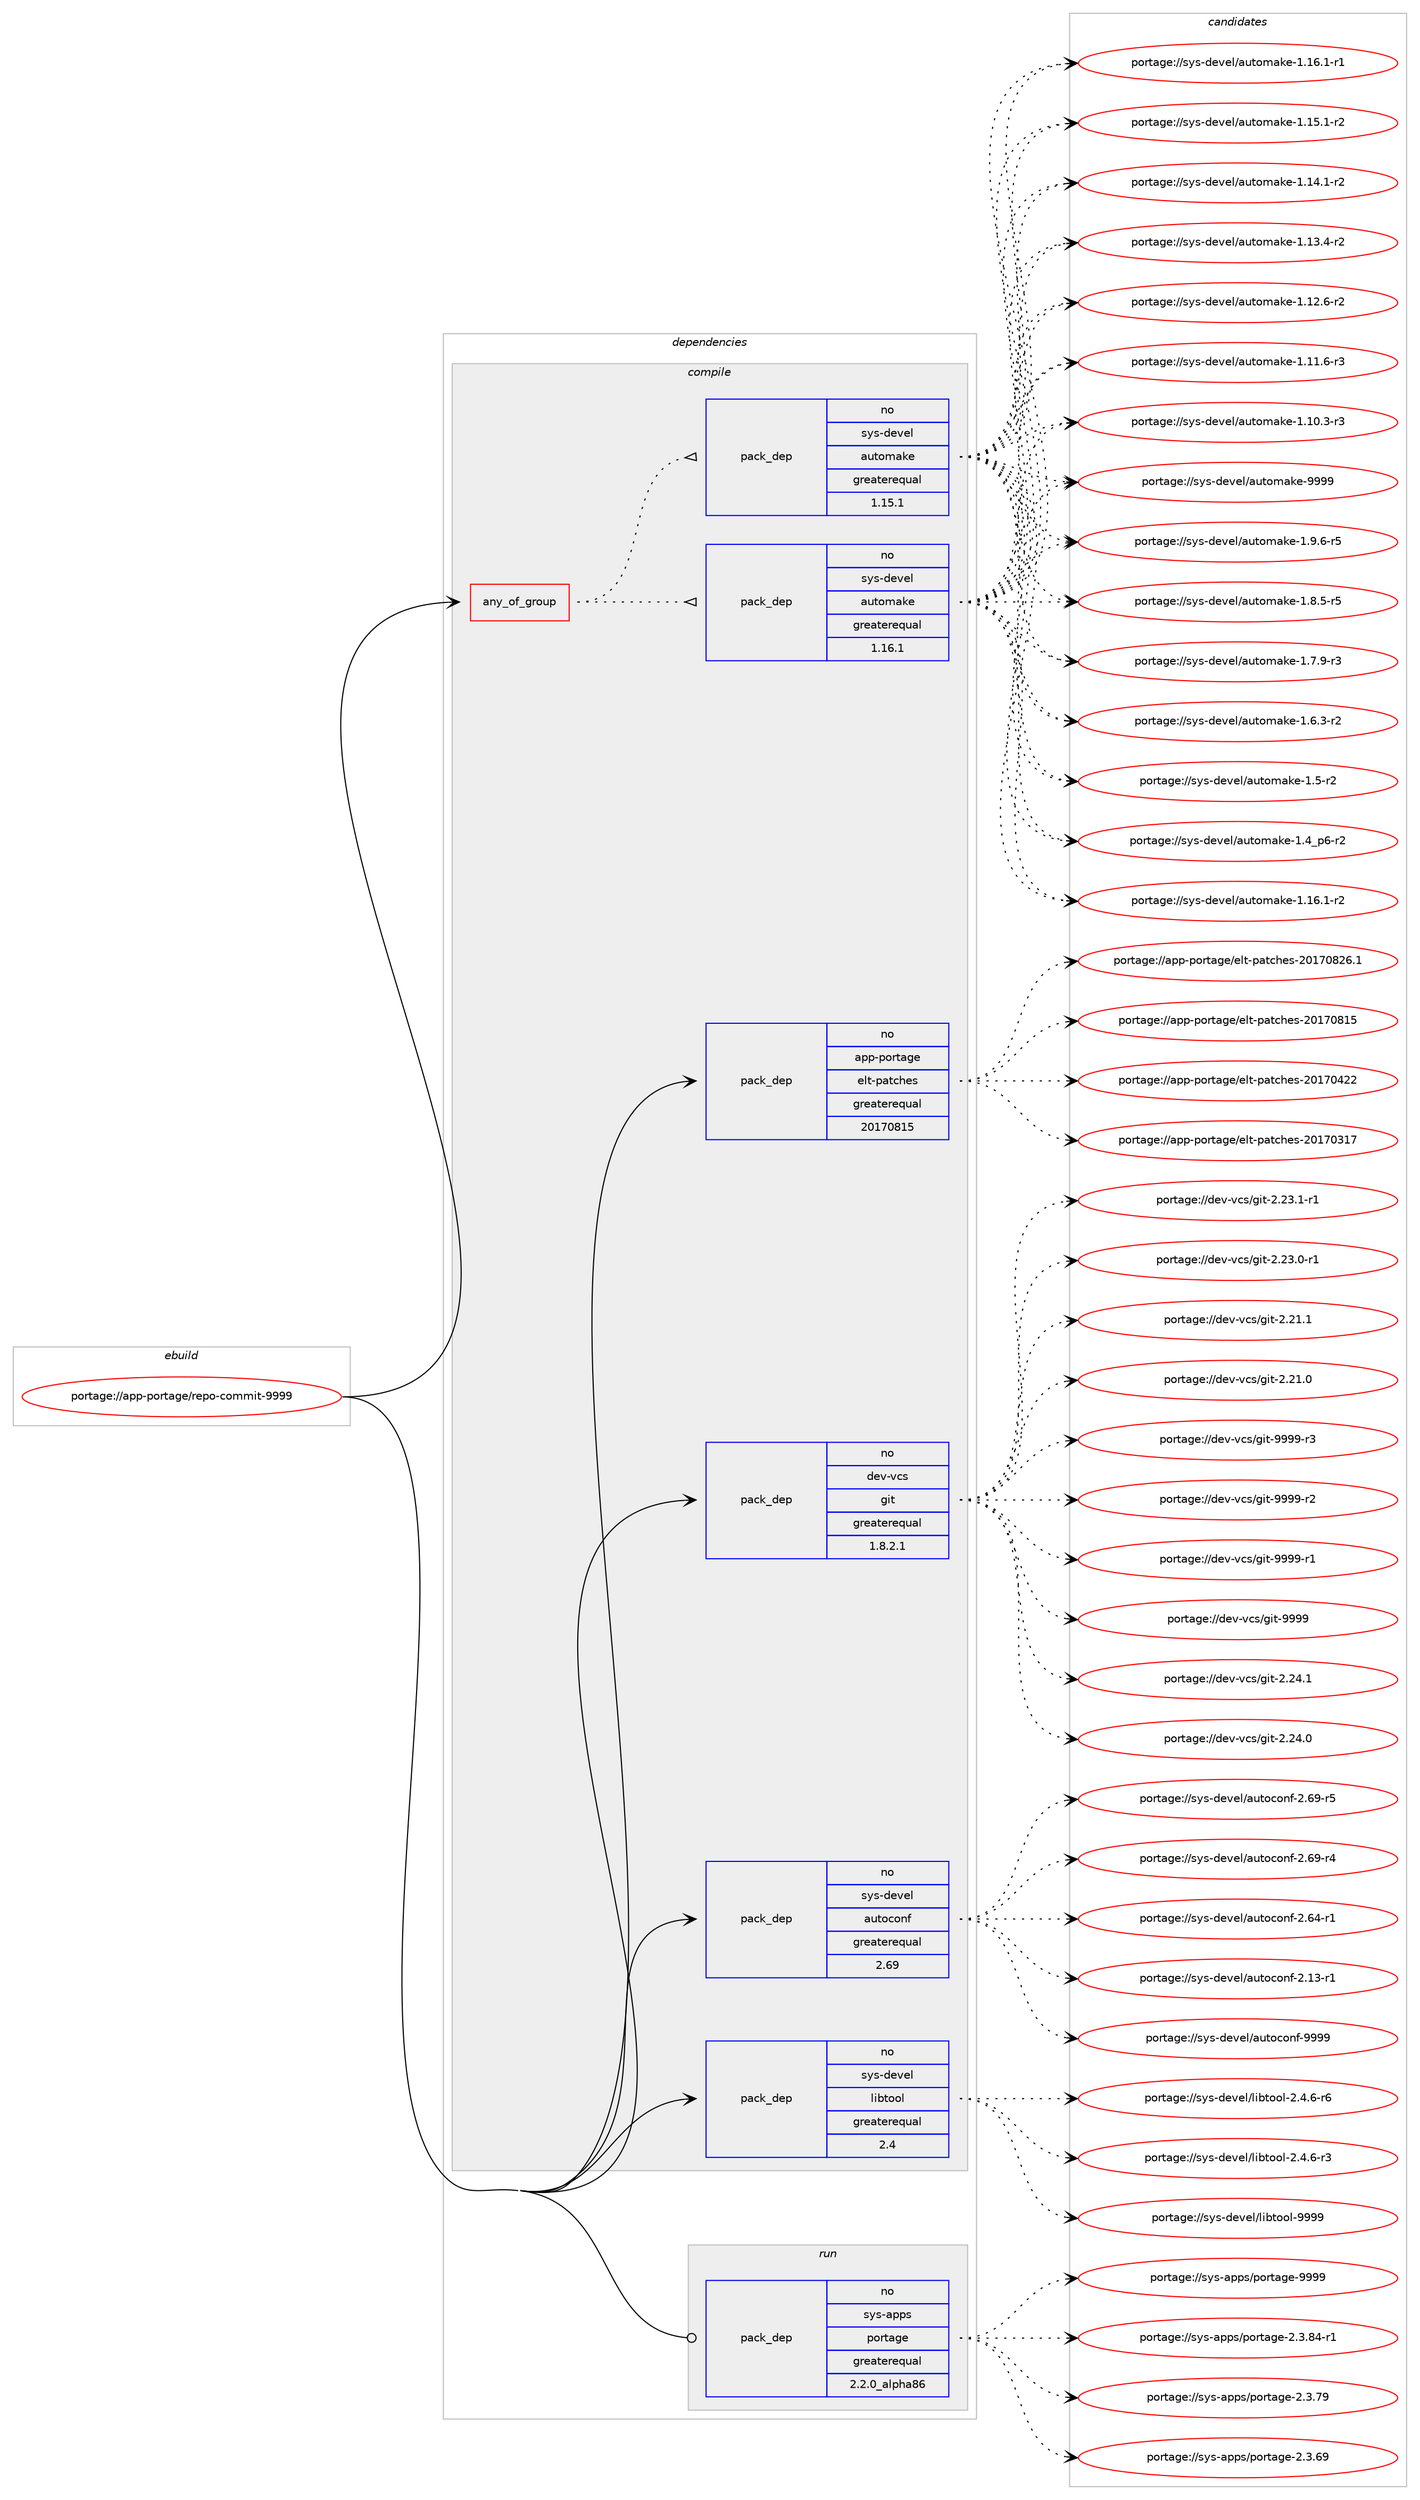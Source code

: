 digraph prolog {

# *************
# Graph options
# *************

newrank=true;
concentrate=true;
compound=true;
graph [rankdir=LR,fontname=Helvetica,fontsize=10,ranksep=1.5];#, ranksep=2.5, nodesep=0.2];
edge  [arrowhead=vee];
node  [fontname=Helvetica,fontsize=10];

# **********
# The ebuild
# **********

subgraph cluster_leftcol {
color=gray;
rank=same;
label=<<i>ebuild</i>>;
id [label="portage://app-portage/repo-commit-9999", color=red, width=4, href="../app-portage/repo-commit-9999.svg"];
}

# ****************
# The dependencies
# ****************

subgraph cluster_midcol {
color=gray;
label=<<i>dependencies</i>>;
subgraph cluster_compile {
fillcolor="#eeeeee";
style=filled;
label=<<i>compile</i>>;
subgraph any7746 {
dependency600932 [label=<<TABLE BORDER="0" CELLBORDER="1" CELLSPACING="0" CELLPADDING="4"><TR><TD CELLPADDING="10">any_of_group</TD></TR></TABLE>>, shape=none, color=red];subgraph pack451940 {
dependency600933 [label=<<TABLE BORDER="0" CELLBORDER="1" CELLSPACING="0" CELLPADDING="4" WIDTH="220"><TR><TD ROWSPAN="6" CELLPADDING="30">pack_dep</TD></TR><TR><TD WIDTH="110">no</TD></TR><TR><TD>sys-devel</TD></TR><TR><TD>automake</TD></TR><TR><TD>greaterequal</TD></TR><TR><TD>1.16.1</TD></TR></TABLE>>, shape=none, color=blue];
}
dependency600932:e -> dependency600933:w [weight=20,style="dotted",arrowhead="oinv"];
subgraph pack451941 {
dependency600934 [label=<<TABLE BORDER="0" CELLBORDER="1" CELLSPACING="0" CELLPADDING="4" WIDTH="220"><TR><TD ROWSPAN="6" CELLPADDING="30">pack_dep</TD></TR><TR><TD WIDTH="110">no</TD></TR><TR><TD>sys-devel</TD></TR><TR><TD>automake</TD></TR><TR><TD>greaterequal</TD></TR><TR><TD>1.15.1</TD></TR></TABLE>>, shape=none, color=blue];
}
dependency600932:e -> dependency600934:w [weight=20,style="dotted",arrowhead="oinv"];
}
id:e -> dependency600932:w [weight=20,style="solid",arrowhead="vee"];
subgraph pack451942 {
dependency600935 [label=<<TABLE BORDER="0" CELLBORDER="1" CELLSPACING="0" CELLPADDING="4" WIDTH="220"><TR><TD ROWSPAN="6" CELLPADDING="30">pack_dep</TD></TR><TR><TD WIDTH="110">no</TD></TR><TR><TD>app-portage</TD></TR><TR><TD>elt-patches</TD></TR><TR><TD>greaterequal</TD></TR><TR><TD>20170815</TD></TR></TABLE>>, shape=none, color=blue];
}
id:e -> dependency600935:w [weight=20,style="solid",arrowhead="vee"];
subgraph pack451943 {
dependency600936 [label=<<TABLE BORDER="0" CELLBORDER="1" CELLSPACING="0" CELLPADDING="4" WIDTH="220"><TR><TD ROWSPAN="6" CELLPADDING="30">pack_dep</TD></TR><TR><TD WIDTH="110">no</TD></TR><TR><TD>dev-vcs</TD></TR><TR><TD>git</TD></TR><TR><TD>greaterequal</TD></TR><TR><TD>1.8.2.1</TD></TR></TABLE>>, shape=none, color=blue];
}
id:e -> dependency600936:w [weight=20,style="solid",arrowhead="vee"];
subgraph pack451944 {
dependency600937 [label=<<TABLE BORDER="0" CELLBORDER="1" CELLSPACING="0" CELLPADDING="4" WIDTH="220"><TR><TD ROWSPAN="6" CELLPADDING="30">pack_dep</TD></TR><TR><TD WIDTH="110">no</TD></TR><TR><TD>sys-devel</TD></TR><TR><TD>autoconf</TD></TR><TR><TD>greaterequal</TD></TR><TR><TD>2.69</TD></TR></TABLE>>, shape=none, color=blue];
}
id:e -> dependency600937:w [weight=20,style="solid",arrowhead="vee"];
subgraph pack451945 {
dependency600938 [label=<<TABLE BORDER="0" CELLBORDER="1" CELLSPACING="0" CELLPADDING="4" WIDTH="220"><TR><TD ROWSPAN="6" CELLPADDING="30">pack_dep</TD></TR><TR><TD WIDTH="110">no</TD></TR><TR><TD>sys-devel</TD></TR><TR><TD>libtool</TD></TR><TR><TD>greaterequal</TD></TR><TR><TD>2.4</TD></TR></TABLE>>, shape=none, color=blue];
}
id:e -> dependency600938:w [weight=20,style="solid",arrowhead="vee"];
}
subgraph cluster_compileandrun {
fillcolor="#eeeeee";
style=filled;
label=<<i>compile and run</i>>;
}
subgraph cluster_run {
fillcolor="#eeeeee";
style=filled;
label=<<i>run</i>>;
subgraph pack451946 {
dependency600939 [label=<<TABLE BORDER="0" CELLBORDER="1" CELLSPACING="0" CELLPADDING="4" WIDTH="220"><TR><TD ROWSPAN="6" CELLPADDING="30">pack_dep</TD></TR><TR><TD WIDTH="110">no</TD></TR><TR><TD>sys-apps</TD></TR><TR><TD>portage</TD></TR><TR><TD>greaterequal</TD></TR><TR><TD>2.2.0_alpha86</TD></TR></TABLE>>, shape=none, color=blue];
}
id:e -> dependency600939:w [weight=20,style="solid",arrowhead="odot"];
}
}

# **************
# The candidates
# **************

subgraph cluster_choices {
rank=same;
color=gray;
label=<<i>candidates</i>>;

subgraph choice451940 {
color=black;
nodesep=1;
choice115121115451001011181011084797117116111109971071014557575757 [label="portage://sys-devel/automake-9999", color=red, width=4,href="../sys-devel/automake-9999.svg"];
choice115121115451001011181011084797117116111109971071014549465746544511453 [label="portage://sys-devel/automake-1.9.6-r5", color=red, width=4,href="../sys-devel/automake-1.9.6-r5.svg"];
choice115121115451001011181011084797117116111109971071014549465646534511453 [label="portage://sys-devel/automake-1.8.5-r5", color=red, width=4,href="../sys-devel/automake-1.8.5-r5.svg"];
choice115121115451001011181011084797117116111109971071014549465546574511451 [label="portage://sys-devel/automake-1.7.9-r3", color=red, width=4,href="../sys-devel/automake-1.7.9-r3.svg"];
choice115121115451001011181011084797117116111109971071014549465446514511450 [label="portage://sys-devel/automake-1.6.3-r2", color=red, width=4,href="../sys-devel/automake-1.6.3-r2.svg"];
choice11512111545100101118101108479711711611110997107101454946534511450 [label="portage://sys-devel/automake-1.5-r2", color=red, width=4,href="../sys-devel/automake-1.5-r2.svg"];
choice115121115451001011181011084797117116111109971071014549465295112544511450 [label="portage://sys-devel/automake-1.4_p6-r2", color=red, width=4,href="../sys-devel/automake-1.4_p6-r2.svg"];
choice11512111545100101118101108479711711611110997107101454946495446494511450 [label="portage://sys-devel/automake-1.16.1-r2", color=red, width=4,href="../sys-devel/automake-1.16.1-r2.svg"];
choice11512111545100101118101108479711711611110997107101454946495446494511449 [label="portage://sys-devel/automake-1.16.1-r1", color=red, width=4,href="../sys-devel/automake-1.16.1-r1.svg"];
choice11512111545100101118101108479711711611110997107101454946495346494511450 [label="portage://sys-devel/automake-1.15.1-r2", color=red, width=4,href="../sys-devel/automake-1.15.1-r2.svg"];
choice11512111545100101118101108479711711611110997107101454946495246494511450 [label="portage://sys-devel/automake-1.14.1-r2", color=red, width=4,href="../sys-devel/automake-1.14.1-r2.svg"];
choice11512111545100101118101108479711711611110997107101454946495146524511450 [label="portage://sys-devel/automake-1.13.4-r2", color=red, width=4,href="../sys-devel/automake-1.13.4-r2.svg"];
choice11512111545100101118101108479711711611110997107101454946495046544511450 [label="portage://sys-devel/automake-1.12.6-r2", color=red, width=4,href="../sys-devel/automake-1.12.6-r2.svg"];
choice11512111545100101118101108479711711611110997107101454946494946544511451 [label="portage://sys-devel/automake-1.11.6-r3", color=red, width=4,href="../sys-devel/automake-1.11.6-r3.svg"];
choice11512111545100101118101108479711711611110997107101454946494846514511451 [label="portage://sys-devel/automake-1.10.3-r3", color=red, width=4,href="../sys-devel/automake-1.10.3-r3.svg"];
dependency600933:e -> choice115121115451001011181011084797117116111109971071014557575757:w [style=dotted,weight="100"];
dependency600933:e -> choice115121115451001011181011084797117116111109971071014549465746544511453:w [style=dotted,weight="100"];
dependency600933:e -> choice115121115451001011181011084797117116111109971071014549465646534511453:w [style=dotted,weight="100"];
dependency600933:e -> choice115121115451001011181011084797117116111109971071014549465546574511451:w [style=dotted,weight="100"];
dependency600933:e -> choice115121115451001011181011084797117116111109971071014549465446514511450:w [style=dotted,weight="100"];
dependency600933:e -> choice11512111545100101118101108479711711611110997107101454946534511450:w [style=dotted,weight="100"];
dependency600933:e -> choice115121115451001011181011084797117116111109971071014549465295112544511450:w [style=dotted,weight="100"];
dependency600933:e -> choice11512111545100101118101108479711711611110997107101454946495446494511450:w [style=dotted,weight="100"];
dependency600933:e -> choice11512111545100101118101108479711711611110997107101454946495446494511449:w [style=dotted,weight="100"];
dependency600933:e -> choice11512111545100101118101108479711711611110997107101454946495346494511450:w [style=dotted,weight="100"];
dependency600933:e -> choice11512111545100101118101108479711711611110997107101454946495246494511450:w [style=dotted,weight="100"];
dependency600933:e -> choice11512111545100101118101108479711711611110997107101454946495146524511450:w [style=dotted,weight="100"];
dependency600933:e -> choice11512111545100101118101108479711711611110997107101454946495046544511450:w [style=dotted,weight="100"];
dependency600933:e -> choice11512111545100101118101108479711711611110997107101454946494946544511451:w [style=dotted,weight="100"];
dependency600933:e -> choice11512111545100101118101108479711711611110997107101454946494846514511451:w [style=dotted,weight="100"];
}
subgraph choice451941 {
color=black;
nodesep=1;
choice115121115451001011181011084797117116111109971071014557575757 [label="portage://sys-devel/automake-9999", color=red, width=4,href="../sys-devel/automake-9999.svg"];
choice115121115451001011181011084797117116111109971071014549465746544511453 [label="portage://sys-devel/automake-1.9.6-r5", color=red, width=4,href="../sys-devel/automake-1.9.6-r5.svg"];
choice115121115451001011181011084797117116111109971071014549465646534511453 [label="portage://sys-devel/automake-1.8.5-r5", color=red, width=4,href="../sys-devel/automake-1.8.5-r5.svg"];
choice115121115451001011181011084797117116111109971071014549465546574511451 [label="portage://sys-devel/automake-1.7.9-r3", color=red, width=4,href="../sys-devel/automake-1.7.9-r3.svg"];
choice115121115451001011181011084797117116111109971071014549465446514511450 [label="portage://sys-devel/automake-1.6.3-r2", color=red, width=4,href="../sys-devel/automake-1.6.3-r2.svg"];
choice11512111545100101118101108479711711611110997107101454946534511450 [label="portage://sys-devel/automake-1.5-r2", color=red, width=4,href="../sys-devel/automake-1.5-r2.svg"];
choice115121115451001011181011084797117116111109971071014549465295112544511450 [label="portage://sys-devel/automake-1.4_p6-r2", color=red, width=4,href="../sys-devel/automake-1.4_p6-r2.svg"];
choice11512111545100101118101108479711711611110997107101454946495446494511450 [label="portage://sys-devel/automake-1.16.1-r2", color=red, width=4,href="../sys-devel/automake-1.16.1-r2.svg"];
choice11512111545100101118101108479711711611110997107101454946495446494511449 [label="portage://sys-devel/automake-1.16.1-r1", color=red, width=4,href="../sys-devel/automake-1.16.1-r1.svg"];
choice11512111545100101118101108479711711611110997107101454946495346494511450 [label="portage://sys-devel/automake-1.15.1-r2", color=red, width=4,href="../sys-devel/automake-1.15.1-r2.svg"];
choice11512111545100101118101108479711711611110997107101454946495246494511450 [label="portage://sys-devel/automake-1.14.1-r2", color=red, width=4,href="../sys-devel/automake-1.14.1-r2.svg"];
choice11512111545100101118101108479711711611110997107101454946495146524511450 [label="portage://sys-devel/automake-1.13.4-r2", color=red, width=4,href="../sys-devel/automake-1.13.4-r2.svg"];
choice11512111545100101118101108479711711611110997107101454946495046544511450 [label="portage://sys-devel/automake-1.12.6-r2", color=red, width=4,href="../sys-devel/automake-1.12.6-r2.svg"];
choice11512111545100101118101108479711711611110997107101454946494946544511451 [label="portage://sys-devel/automake-1.11.6-r3", color=red, width=4,href="../sys-devel/automake-1.11.6-r3.svg"];
choice11512111545100101118101108479711711611110997107101454946494846514511451 [label="portage://sys-devel/automake-1.10.3-r3", color=red, width=4,href="../sys-devel/automake-1.10.3-r3.svg"];
dependency600934:e -> choice115121115451001011181011084797117116111109971071014557575757:w [style=dotted,weight="100"];
dependency600934:e -> choice115121115451001011181011084797117116111109971071014549465746544511453:w [style=dotted,weight="100"];
dependency600934:e -> choice115121115451001011181011084797117116111109971071014549465646534511453:w [style=dotted,weight="100"];
dependency600934:e -> choice115121115451001011181011084797117116111109971071014549465546574511451:w [style=dotted,weight="100"];
dependency600934:e -> choice115121115451001011181011084797117116111109971071014549465446514511450:w [style=dotted,weight="100"];
dependency600934:e -> choice11512111545100101118101108479711711611110997107101454946534511450:w [style=dotted,weight="100"];
dependency600934:e -> choice115121115451001011181011084797117116111109971071014549465295112544511450:w [style=dotted,weight="100"];
dependency600934:e -> choice11512111545100101118101108479711711611110997107101454946495446494511450:w [style=dotted,weight="100"];
dependency600934:e -> choice11512111545100101118101108479711711611110997107101454946495446494511449:w [style=dotted,weight="100"];
dependency600934:e -> choice11512111545100101118101108479711711611110997107101454946495346494511450:w [style=dotted,weight="100"];
dependency600934:e -> choice11512111545100101118101108479711711611110997107101454946495246494511450:w [style=dotted,weight="100"];
dependency600934:e -> choice11512111545100101118101108479711711611110997107101454946495146524511450:w [style=dotted,weight="100"];
dependency600934:e -> choice11512111545100101118101108479711711611110997107101454946495046544511450:w [style=dotted,weight="100"];
dependency600934:e -> choice11512111545100101118101108479711711611110997107101454946494946544511451:w [style=dotted,weight="100"];
dependency600934:e -> choice11512111545100101118101108479711711611110997107101454946494846514511451:w [style=dotted,weight="100"];
}
subgraph choice451942 {
color=black;
nodesep=1;
choice971121124511211111411697103101471011081164511297116991041011154550484955485650544649 [label="portage://app-portage/elt-patches-20170826.1", color=red, width=4,href="../app-portage/elt-patches-20170826.1.svg"];
choice97112112451121111141169710310147101108116451129711699104101115455048495548564953 [label="portage://app-portage/elt-patches-20170815", color=red, width=4,href="../app-portage/elt-patches-20170815.svg"];
choice97112112451121111141169710310147101108116451129711699104101115455048495548525050 [label="portage://app-portage/elt-patches-20170422", color=red, width=4,href="../app-portage/elt-patches-20170422.svg"];
choice97112112451121111141169710310147101108116451129711699104101115455048495548514955 [label="portage://app-portage/elt-patches-20170317", color=red, width=4,href="../app-portage/elt-patches-20170317.svg"];
dependency600935:e -> choice971121124511211111411697103101471011081164511297116991041011154550484955485650544649:w [style=dotted,weight="100"];
dependency600935:e -> choice97112112451121111141169710310147101108116451129711699104101115455048495548564953:w [style=dotted,weight="100"];
dependency600935:e -> choice97112112451121111141169710310147101108116451129711699104101115455048495548525050:w [style=dotted,weight="100"];
dependency600935:e -> choice97112112451121111141169710310147101108116451129711699104101115455048495548514955:w [style=dotted,weight="100"];
}
subgraph choice451943 {
color=black;
nodesep=1;
choice10010111845118991154710310511645575757574511451 [label="portage://dev-vcs/git-9999-r3", color=red, width=4,href="../dev-vcs/git-9999-r3.svg"];
choice10010111845118991154710310511645575757574511450 [label="portage://dev-vcs/git-9999-r2", color=red, width=4,href="../dev-vcs/git-9999-r2.svg"];
choice10010111845118991154710310511645575757574511449 [label="portage://dev-vcs/git-9999-r1", color=red, width=4,href="../dev-vcs/git-9999-r1.svg"];
choice1001011184511899115471031051164557575757 [label="portage://dev-vcs/git-9999", color=red, width=4,href="../dev-vcs/git-9999.svg"];
choice10010111845118991154710310511645504650524649 [label="portage://dev-vcs/git-2.24.1", color=red, width=4,href="../dev-vcs/git-2.24.1.svg"];
choice10010111845118991154710310511645504650524648 [label="portage://dev-vcs/git-2.24.0", color=red, width=4,href="../dev-vcs/git-2.24.0.svg"];
choice100101118451189911547103105116455046505146494511449 [label="portage://dev-vcs/git-2.23.1-r1", color=red, width=4,href="../dev-vcs/git-2.23.1-r1.svg"];
choice100101118451189911547103105116455046505146484511449 [label="portage://dev-vcs/git-2.23.0-r1", color=red, width=4,href="../dev-vcs/git-2.23.0-r1.svg"];
choice10010111845118991154710310511645504650494649 [label="portage://dev-vcs/git-2.21.1", color=red, width=4,href="../dev-vcs/git-2.21.1.svg"];
choice10010111845118991154710310511645504650494648 [label="portage://dev-vcs/git-2.21.0", color=red, width=4,href="../dev-vcs/git-2.21.0.svg"];
dependency600936:e -> choice10010111845118991154710310511645575757574511451:w [style=dotted,weight="100"];
dependency600936:e -> choice10010111845118991154710310511645575757574511450:w [style=dotted,weight="100"];
dependency600936:e -> choice10010111845118991154710310511645575757574511449:w [style=dotted,weight="100"];
dependency600936:e -> choice1001011184511899115471031051164557575757:w [style=dotted,weight="100"];
dependency600936:e -> choice10010111845118991154710310511645504650524649:w [style=dotted,weight="100"];
dependency600936:e -> choice10010111845118991154710310511645504650524648:w [style=dotted,weight="100"];
dependency600936:e -> choice100101118451189911547103105116455046505146494511449:w [style=dotted,weight="100"];
dependency600936:e -> choice100101118451189911547103105116455046505146484511449:w [style=dotted,weight="100"];
dependency600936:e -> choice10010111845118991154710310511645504650494649:w [style=dotted,weight="100"];
dependency600936:e -> choice10010111845118991154710310511645504650494648:w [style=dotted,weight="100"];
}
subgraph choice451944 {
color=black;
nodesep=1;
choice115121115451001011181011084797117116111991111101024557575757 [label="portage://sys-devel/autoconf-9999", color=red, width=4,href="../sys-devel/autoconf-9999.svg"];
choice1151211154510010111810110847971171161119911111010245504654574511453 [label="portage://sys-devel/autoconf-2.69-r5", color=red, width=4,href="../sys-devel/autoconf-2.69-r5.svg"];
choice1151211154510010111810110847971171161119911111010245504654574511452 [label="portage://sys-devel/autoconf-2.69-r4", color=red, width=4,href="../sys-devel/autoconf-2.69-r4.svg"];
choice1151211154510010111810110847971171161119911111010245504654524511449 [label="portage://sys-devel/autoconf-2.64-r1", color=red, width=4,href="../sys-devel/autoconf-2.64-r1.svg"];
choice1151211154510010111810110847971171161119911111010245504649514511449 [label="portage://sys-devel/autoconf-2.13-r1", color=red, width=4,href="../sys-devel/autoconf-2.13-r1.svg"];
dependency600937:e -> choice115121115451001011181011084797117116111991111101024557575757:w [style=dotted,weight="100"];
dependency600937:e -> choice1151211154510010111810110847971171161119911111010245504654574511453:w [style=dotted,weight="100"];
dependency600937:e -> choice1151211154510010111810110847971171161119911111010245504654574511452:w [style=dotted,weight="100"];
dependency600937:e -> choice1151211154510010111810110847971171161119911111010245504654524511449:w [style=dotted,weight="100"];
dependency600937:e -> choice1151211154510010111810110847971171161119911111010245504649514511449:w [style=dotted,weight="100"];
}
subgraph choice451945 {
color=black;
nodesep=1;
choice1151211154510010111810110847108105981161111111084557575757 [label="portage://sys-devel/libtool-9999", color=red, width=4,href="../sys-devel/libtool-9999.svg"];
choice1151211154510010111810110847108105981161111111084550465246544511454 [label="portage://sys-devel/libtool-2.4.6-r6", color=red, width=4,href="../sys-devel/libtool-2.4.6-r6.svg"];
choice1151211154510010111810110847108105981161111111084550465246544511451 [label="portage://sys-devel/libtool-2.4.6-r3", color=red, width=4,href="../sys-devel/libtool-2.4.6-r3.svg"];
dependency600938:e -> choice1151211154510010111810110847108105981161111111084557575757:w [style=dotted,weight="100"];
dependency600938:e -> choice1151211154510010111810110847108105981161111111084550465246544511454:w [style=dotted,weight="100"];
dependency600938:e -> choice1151211154510010111810110847108105981161111111084550465246544511451:w [style=dotted,weight="100"];
}
subgraph choice451946 {
color=black;
nodesep=1;
choice115121115459711211211547112111114116971031014557575757 [label="portage://sys-apps/portage-9999", color=red, width=4,href="../sys-apps/portage-9999.svg"];
choice11512111545971121121154711211111411697103101455046514656524511449 [label="portage://sys-apps/portage-2.3.84-r1", color=red, width=4,href="../sys-apps/portage-2.3.84-r1.svg"];
choice1151211154597112112115471121111141169710310145504651465557 [label="portage://sys-apps/portage-2.3.79", color=red, width=4,href="../sys-apps/portage-2.3.79.svg"];
choice1151211154597112112115471121111141169710310145504651465457 [label="portage://sys-apps/portage-2.3.69", color=red, width=4,href="../sys-apps/portage-2.3.69.svg"];
dependency600939:e -> choice115121115459711211211547112111114116971031014557575757:w [style=dotted,weight="100"];
dependency600939:e -> choice11512111545971121121154711211111411697103101455046514656524511449:w [style=dotted,weight="100"];
dependency600939:e -> choice1151211154597112112115471121111141169710310145504651465557:w [style=dotted,weight="100"];
dependency600939:e -> choice1151211154597112112115471121111141169710310145504651465457:w [style=dotted,weight="100"];
}
}

}
